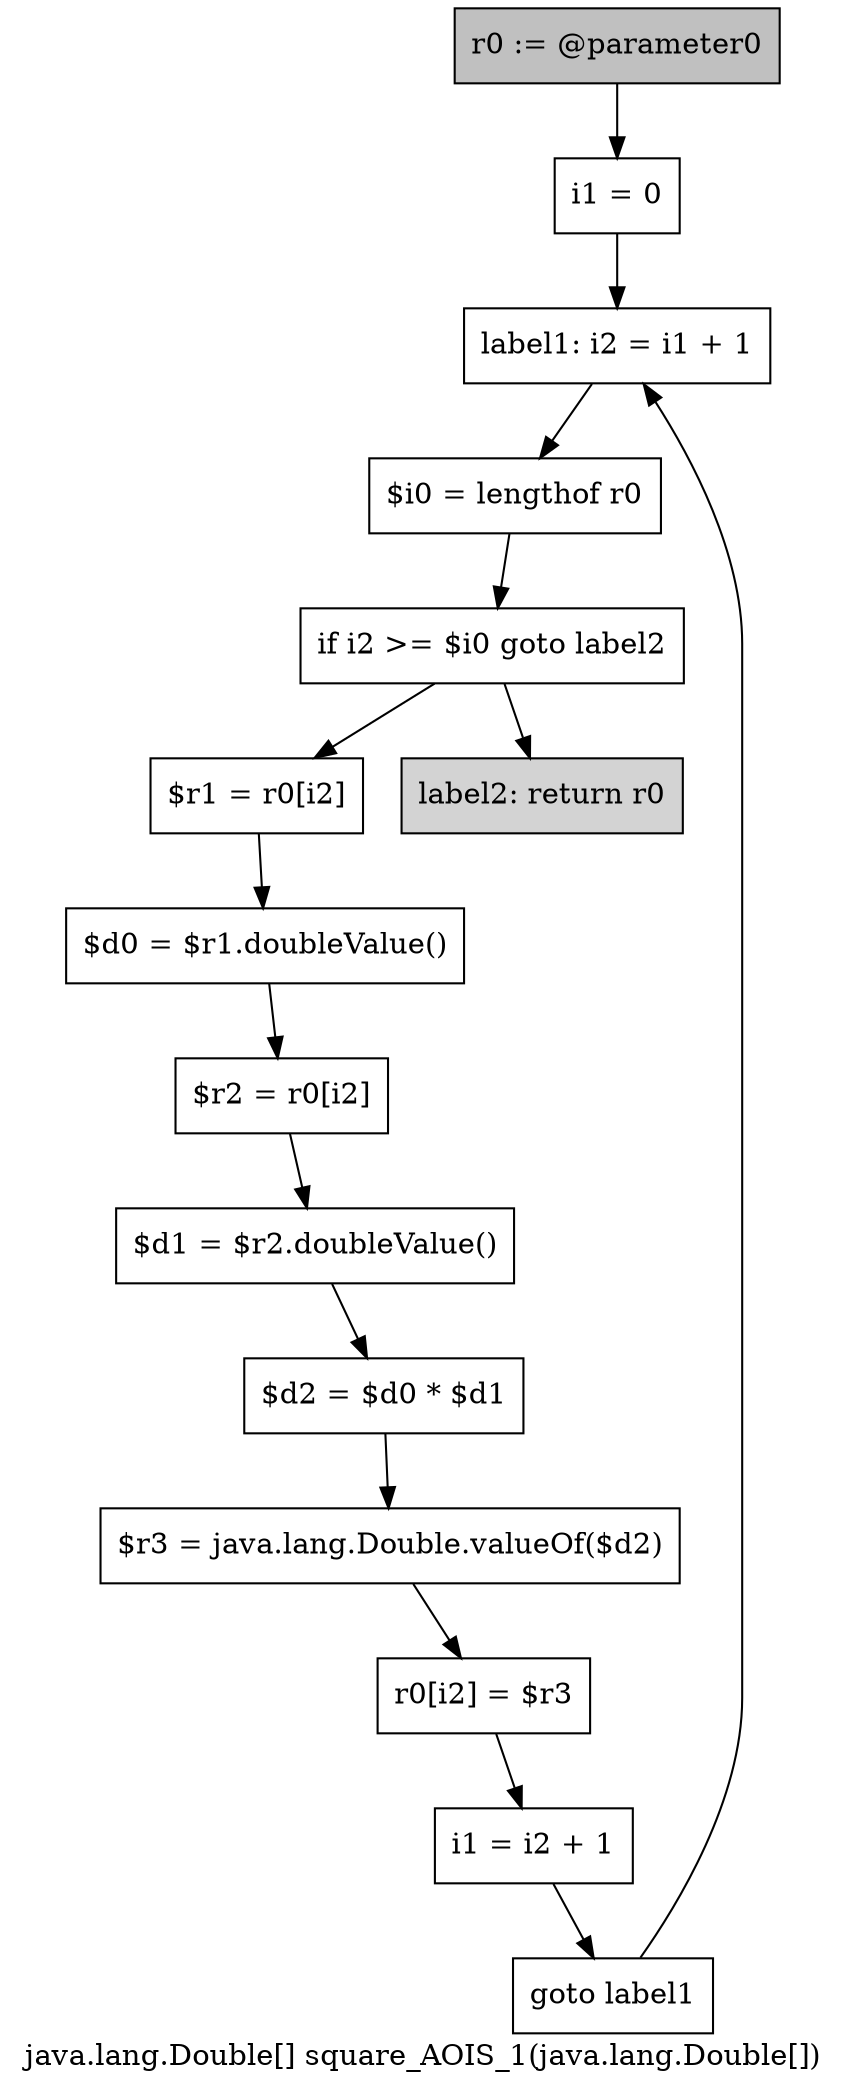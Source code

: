 digraph "java.lang.Double[] square_AOIS_1(java.lang.Double[])" {
    label="java.lang.Double[] square_AOIS_1(java.lang.Double[])";
    node [shape=box];
    "0" [style=filled,fillcolor=gray,label="r0 := @parameter0",];
    "1" [label="i1 = 0",];
    "0"->"1";
    "2" [label="label1: i2 = i1 + 1",];
    "1"->"2";
    "3" [label="$i0 = lengthof r0",];
    "2"->"3";
    "4" [label="if i2 >= $i0 goto label2",];
    "3"->"4";
    "5" [label="$r1 = r0[i2]",];
    "4"->"5";
    "14" [style=filled,fillcolor=lightgray,label="label2: return r0",];
    "4"->"14";
    "6" [label="$d0 = $r1.doubleValue()",];
    "5"->"6";
    "7" [label="$r2 = r0[i2]",];
    "6"->"7";
    "8" [label="$d1 = $r2.doubleValue()",];
    "7"->"8";
    "9" [label="$d2 = $d0 * $d1",];
    "8"->"9";
    "10" [label="$r3 = java.lang.Double.valueOf($d2)",];
    "9"->"10";
    "11" [label="r0[i2] = $r3",];
    "10"->"11";
    "12" [label="i1 = i2 + 1",];
    "11"->"12";
    "13" [label="goto label1",];
    "12"->"13";
    "13"->"2";
}

